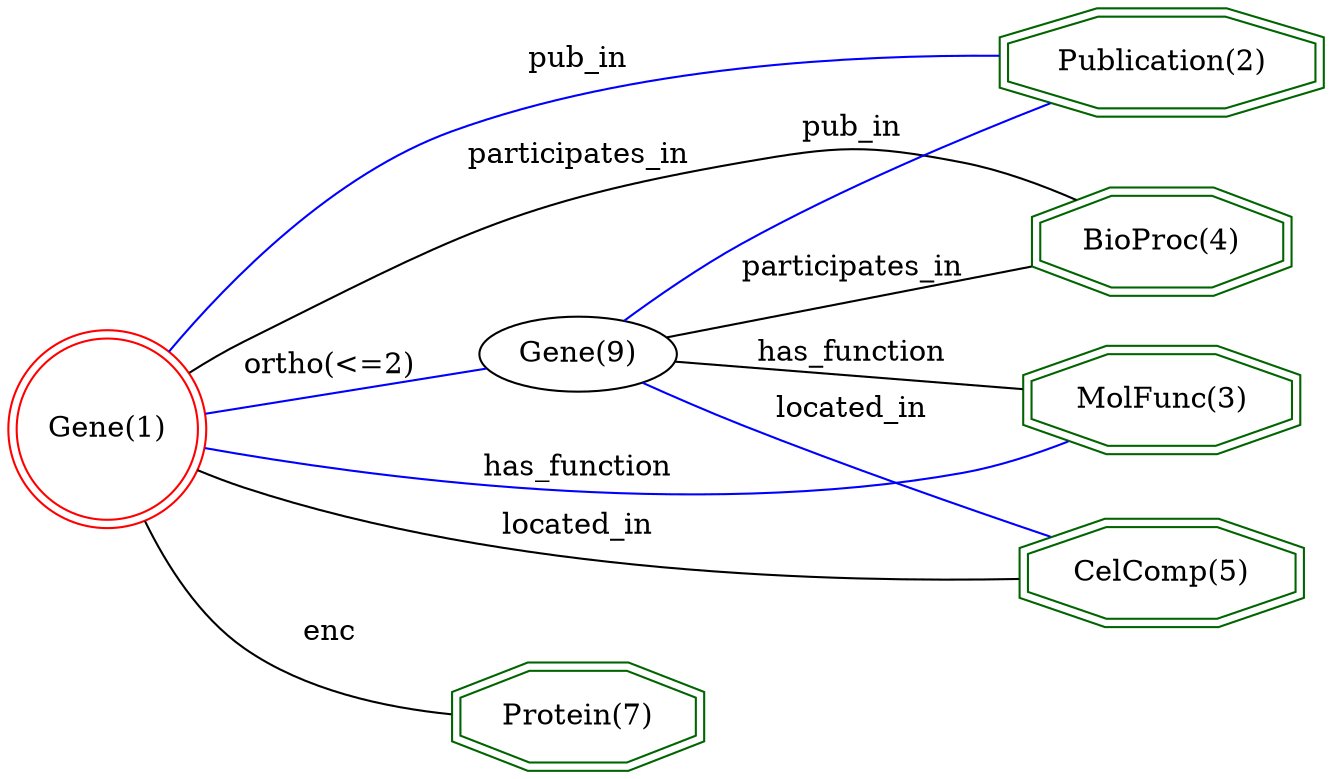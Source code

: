 digraph {
	graph [_draw_="c 9 -#fffffe00 C 7 -#ffffff P 4 0 0 0 350 548.45 350 548.45 0 ",
		bb="0,0,548.45,350",
		dpi=96,
		rankdir=LR,
		xdotversion=1.7
	];
	node [label="\N"];
	"BioProc(4)"	[_draw_="c 7 -#006400 p 8 532.64 237.54 532.64 252.46 500.82 263 455.81 263 423.99 252.46 423.99 237.54 455.81 227 500.82 227 c 7 -#006400 \
p 8 536.66 234.66 536.66 255.34 501.47 267 455.17 267 419.98 255.34 419.98 234.66 455.17 223 501.47 223 ",
		_ldraw_="F 14 11 -Times-Roman c 7 -#000000 T 478.32 241.3 0 61 10 -BioProc(4) ",
		color=darkgreen,
		height=0.61111,
		pos="478.32,245",
		shape=doubleoctagon,
		width=1.6158];
	"Publication(2)"	[_draw_="c 7 -#006400 p 8 544.57 320.54 544.57 335.46 505.76 346 450.88 346 412.07 335.46 412.07 320.54 450.88 310 505.76 310 c 7 -#006400 \
p 8 548.57 317.49 548.57 338.51 506.29 350 450.34 350 408.06 338.51 408.06 317.49 450.34 306 506.29 306 ",
		_ldraw_="F 14 11 -Times-Roman c 7 -#000000 T 478.32 324.3 0 78 14 -Publication(2) ",
		color=darkgreen,
		height=0.61111,
		pos="478.32,328",
		shape=doubleoctagon,
		width=1.948];
	"CelComp(5)"	[_draw_="c 7 -#006400 p 8 537.92 94.54 537.92 109.46 503.01 120 453.63 120 418.71 109.46 418.71 94.54 453.63 84 503.01 84 c 7 -#006400 p \
8 541.91 91.57 541.91 112.43 503.59 124 453.04 124 414.72 112.43 414.72 91.57 453.04 80 503.59 80 ",
		_ldraw_="F 14 11 -Times-Roman c 7 -#000000 T 478.32 98.3 0 69 10 -CelComp(5) ",
		color=darkgreen,
		height=0.61111,
		pos="478.32,102",
		shape=doubleoctagon,
		width=1.7721];
	"Protein(7)"	[_draw_="c 7 -#006400 p 8 288.14 14.54 288.14 29.46 258.91 40 217.57 40 188.34 29.46 188.34 14.54 217.57 4 258.91 4 c 7 -#006400 p 8 292.14 \
11.73 292.14 32.27 259.61 44 216.87 44 184.34 32.27 184.34 11.73 216.87 0 259.61 0 ",
		_ldraw_="F 14 11 -Times-Roman c 7 -#000000 T 238.24 18.3 0 55 10 -Protein(7) ",
		color=darkgreen,
		height=0.61111,
		pos="238.24,22",
		shape=doubleoctagon,
		width=1.4986];
	"Gene(1)"	[_draw_="c 7 -#ff0000 e 43.65 156 39.78 39.78 c 7 -#ff0000 e 43.65 156 43.79 43.79 ",
		_ldraw_="F 14 11 -Times-Roman c 7 -#000000 T 43.65 152.3 0 45 7 -Gene(1) ",
		color=red,
		height=1.2124,
		pos="43.646,156",
		shape=doublecircle,
		width=1.2124];
	"Gene(1)" -> "BioProc(4)"	[_draw_="c 7 -#000000 B 13 79.52 181.25 87.78 186.75 96.7 192.33 105.29 197 192.21 244.26 213.24 264.27 310.19 284 345.03 291.09 355.42 291.43 \
390.19 284 408.99 279.98 428.64 271.6 444.51 263.63 ",
		_ldraw_="F 14 11 -Times-Roman c 7 -#000000 T 238.24 283.8 0 80 15 -participates_in ",
		arrowhead=none,
		color=black,
		label=participates_in,
		lp="238.24,287.5",
		pos="79.523,181.25 87.783,186.75 96.695,192.33 105.29,197 192.21,244.26 213.24,264.27 310.19,284 345.03,291.09 355.42,291.43 390.19,284 \
408.99,279.98 428.64,271.6 444.51,263.63"];
	"Gene(1)" -> "Publication(2)"	[_draw_="c 7 -#0000ff B 7 67.89 192.37 92.23 226.83 133.89 276.56 184.29 299 255.86 330.86 346.75 334.97 408.18 333.13 ",
		_ldraw_="F 14 11 -Times-Roman c 7 -#000000 T 238.24 330.8 0 38 6 -pub_in ",
		arrowhead=none,
		color=blue,
		label=pub_in,
		lp="238.24,334.5",
		pos="67.891,192.37 92.226,226.83 133.89,276.56 184.29,299 255.86,330.86 346.75,334.97 408.18,333.13"];
	"Gene(1)" -> "CelComp(5)"	[_draw_="c 7 -#000000 B 7 82.92 136.86 110.35 124.38 148.61 109.42 184.29 104 263.01 92.03 354.99 93.95 414.6 97.25 ",
		_ldraw_="F 14 11 -Times-Roman c 7 -#000000 T 238.24 107.8 0 57 10 -located_in ",
		arrowhead=none,
		color=black,
		label=located_in,
		lp="238.24,111.5",
		pos="82.918,136.86 110.35,124.38 148.61,109.42 184.29,104 263.01,92.033 354.99,93.95 414.6,97.248"];
	"Gene(1)" -> "Protein(7)"	[_draw_="c 7 -#000000 B 7 58.89 114.91 68.62 92.75 83.72 66.79 105.29 51 128.01 34.38 158.42 26.97 184.32 23.79 ",
		_ldraw_="F 14 11 -Times-Roman c 7 -#000000 T 135.79 54.8 0 19 3 -enc ",
		arrowhead=none,
		color=black,
		label=enc,
		lp="135.79,58.5",
		pos="58.889,114.91 68.622,92.752 83.717,66.787 105.29,51 128.01,34.38 158.42,26.969 184.32,23.786"];
	"MolFunc(3)"	[_draw_="c 7 -#006400 p 8 536.6 169.54 536.6 184.46 502.46 195 454.17 195 420.03 184.46 420.03 169.54 454.17 159 502.46 159 c 7 -#006400 \
p 8 540.6 166.59 540.6 187.41 503.06 199 453.57 199 416.04 187.41 416.04 166.59 453.57 155 503.06 155 ",
		_ldraw_="F 14 11 -Times-Roman c 7 -#000000 T 478.32 173.3 0 67 10 -MolFunc(3) ",
		color=darkgreen,
		height=0.61111,
		pos="478.32,177",
		shape=doubleoctagon,
		width=1.7331];
	"Gene(1)" -> "MolFunc(3)"	[_draw_="c 7 -#0000ff B 7 86.22 145.99 151.75 131.88 282.67 110.44 390.19 135 409.51 139.41 429.53 148.68 445.5 157.39 ",
		_ldraw_="F 14 11 -Times-Roman c 7 -#000000 T 238.24 132.8 0 70 12 -has_function ",
		arrowhead=none,
		color=blue,
		label=has_function,
		lp="238.24,136.5",
		pos="86.221,145.99 151.75,131.88 282.67,110.44 390.19,135 409.51,139.41 429.53,148.68 445.5,157.39"];
	"Gene(9)"	[_draw_="c 7 -#000000 e 238.24 192 39.79 18 ",
		_ldraw_="F 14 11 -Times-Roman c 7 -#000000 T 238.24 188.3 0 45 7 -Gene(9) ",
		height=0.5,
		pos="238.24,192",
		width=1.1013];
	"Gene(1)" -> "Gene(9)"	[_draw_="c 7 -#0000ff B 4 86.91 163.9 121.13 170.3 168.8 179.21 201.22 185.27 ",
		_ldraw_="F 14 11 -Times-Roman c 7 -#000000 T 135.79 181.8 0 61 10 -ortho(<=2) ",
		arrowhead=none,
		color=blue,
		label="ortho(<=2)",
		lp="135.79,185.5",
		pos="86.912,163.9 121.13,170.3 168.8,179.21 201.22,185.27"];
	"Gene(9)" -> "BioProc(4)"	[_draw_="c 7 -#000000 B 4 274.11 199.76 313.64 208.56 378.5 223 424.3 233.2 ",
		_ldraw_="F 14 11 -Times-Roman c 7 -#000000 T 350.19 227.8 0 80 15 -participates_in ",
		arrowhead=none,
		color=black,
		label=participates_in,
		lp="350.19,231.5",
		pos="274.11,199.76 313.64,208.56 378.5,223 424.3,233.2"];
	"Gene(9)" -> "Publication(2)"	[_draw_="c 7 -#0000ff B 7 259.17 207.58 273.09 218.14 292.31 232.11 310.19 243 352.03 268.48 402.44 293.38 436.88 309.57 ",
		_ldraw_="F 14 11 -Times-Roman c 7 -#000000 T 350.19 288.8 0 38 6 -pub_in ",
		arrowhead=none,
		color=blue,
		label=pub_in,
		lp="350.19,292.5",
		pos="259.17,207.58 273.09,218.14 292.31,232.11 310.19,243 352.03,268.48 402.44,293.38 436.88,309.57"];
	"Gene(9)" -> "CelComp(5)"	[_draw_="c 7 -#0000ff B 7 268.14 179.9 280.97 174.6 296.29 168.38 310.19 163 351.39 147.07 398.71 129.9 432.45 117.85 ",
		_ldraw_="F 14 11 -Times-Roman c 7 -#000000 T 350.19 166.8 0 57 10 -located_in ",
		arrowhead=none,
		color=blue,
		label=located_in,
		lp="350.19,170.5",
		pos="268.14,179.9 280.97,174.6 296.29,168.38 310.19,163 351.39,147.07 398.71,129.9 432.45,117.85"];
	"Gene(9)" -> "MolFunc(3)"	[_draw_="c 7 -#000000 B 4 277.76 189.57 315 187.23 372.04 183.63 415.62 180.89 ",
		_ldraw_="F 14 11 -Times-Roman c 7 -#000000 T 350.19 190.8 0 70 12 -has_function ",
		arrowhead=none,
		color=black,
		label=has_function,
		lp="350.19,194.5",
		pos="277.76,189.57 315,187.23 372.04,183.63 415.62,180.89"];
}
